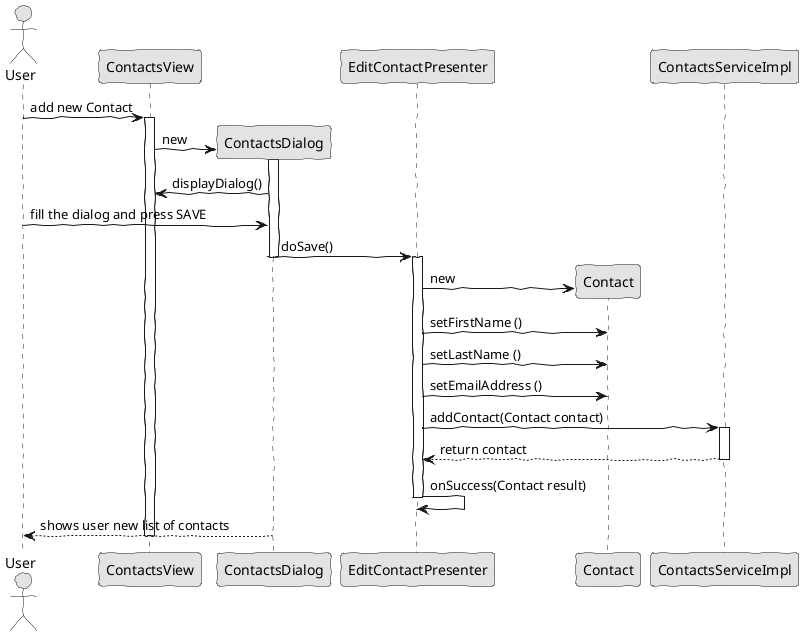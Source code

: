 @startuml class-diagram.png
skinparam handwritten true
skinparam monochrome true
skinparam packageStyle rect
skinparam defaultFontName FG Virgil
skinparam shadowing false

actor User
participant ContactsView
participant ContactsDialog
participant EditContactPresenter
participant Contact
participant ContactsServiceImpl


User -> ContactsView : add new Contact
activate ContactsView
create ContactsDialog
ContactsView -> ContactsDialog : new
activate ContactsDialog
ContactsDialog -> ContactsView : displayDialog()
User -> ContactsDialog : fill the dialog and press SAVE
ContactsDialog -> EditContactPresenter : doSave()
 deactivate ContactsDialog
 activate EditContactPresenter
create Contact
EditContactPresenter -> Contact : new
EditContactPresenter -> Contact : setFirstName ()
EditContactPresenter -> Contact : setLastName ()
EditContactPresenter -> Contact : setEmailAddress ()
EditContactPresenter -> ContactsServiceImpl : addContact(Contact contact)
activate ContactsServiceImpl
ContactsServiceImpl --> EditContactPresenter : return contact
deactivate ContactsServiceImpl

 EditContactPresenter -> EditContactPresenter : onSuccess(Contact result)
deactivate EditContactPresenter

ContactsDialog --> User : shows user new list of contacts
deactivate ContactsView

@enduml
